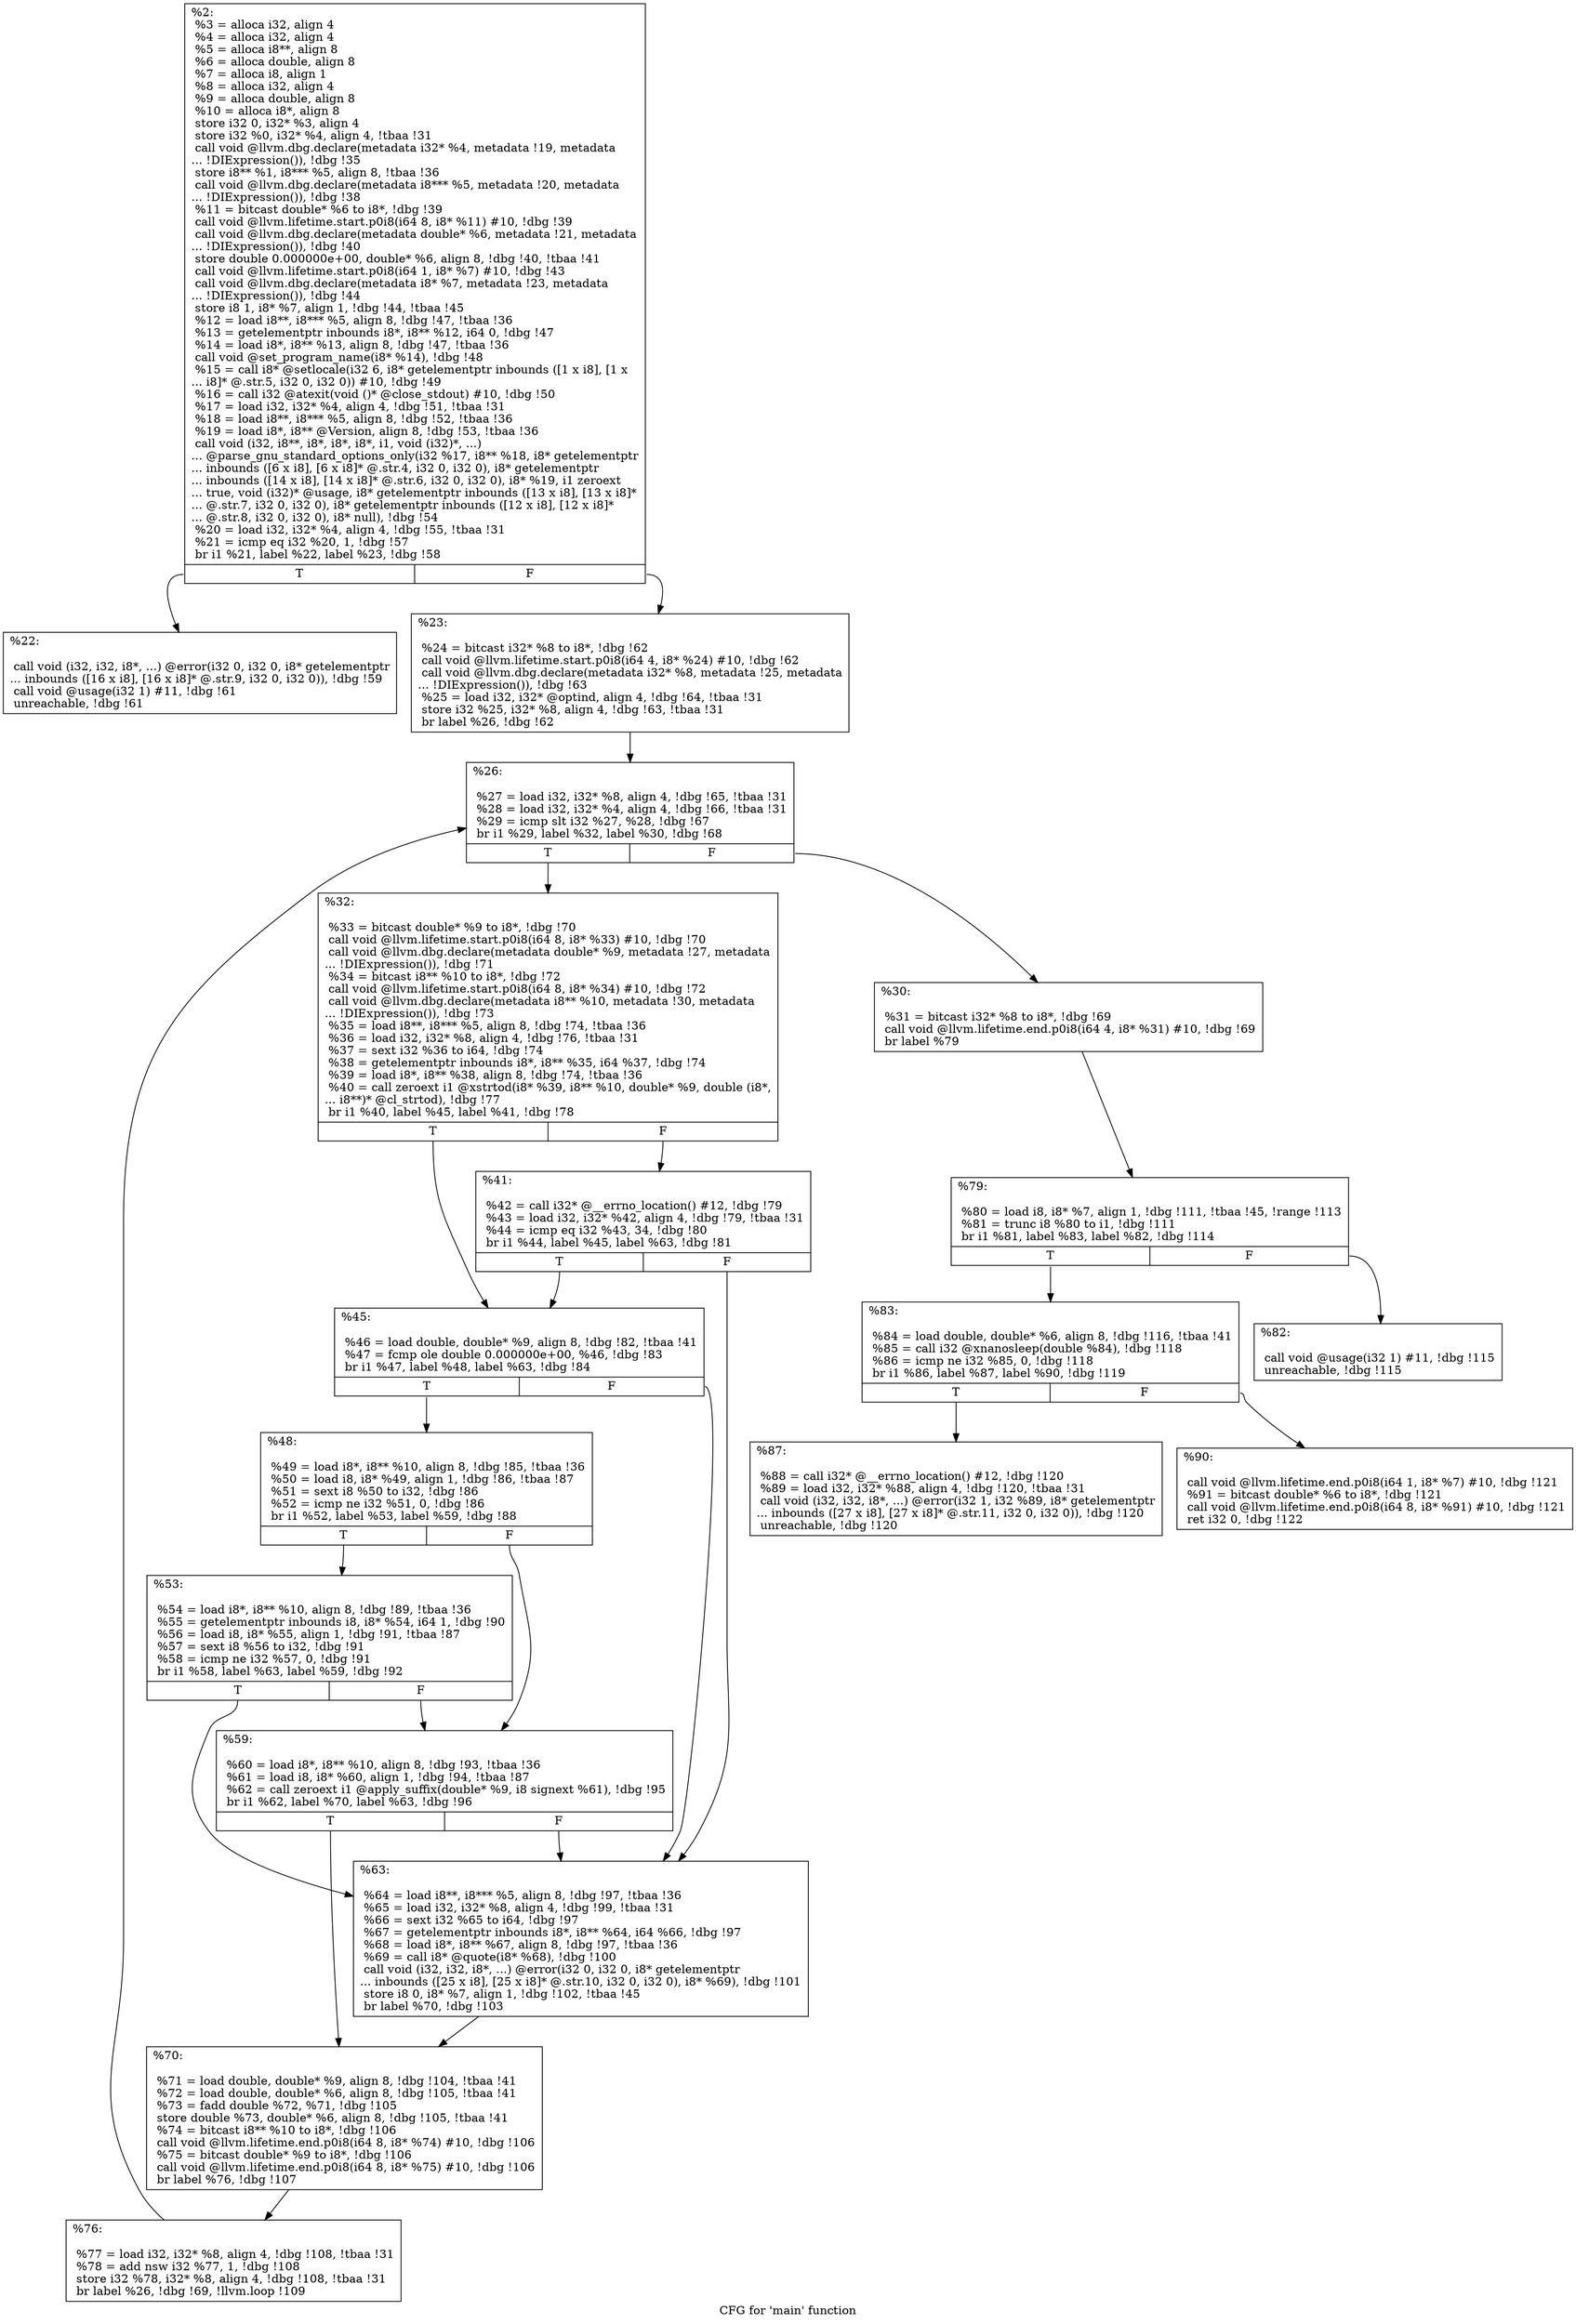 digraph "CFG for 'main' function" {
	label="CFG for 'main' function";

	Node0x1e3f8b0 [shape=record,label="{%2:\l  %3 = alloca i32, align 4\l  %4 = alloca i32, align 4\l  %5 = alloca i8**, align 8\l  %6 = alloca double, align 8\l  %7 = alloca i8, align 1\l  %8 = alloca i32, align 4\l  %9 = alloca double, align 8\l  %10 = alloca i8*, align 8\l  store i32 0, i32* %3, align 4\l  store i32 %0, i32* %4, align 4, !tbaa !31\l  call void @llvm.dbg.declare(metadata i32* %4, metadata !19, metadata\l... !DIExpression()), !dbg !35\l  store i8** %1, i8*** %5, align 8, !tbaa !36\l  call void @llvm.dbg.declare(metadata i8*** %5, metadata !20, metadata\l... !DIExpression()), !dbg !38\l  %11 = bitcast double* %6 to i8*, !dbg !39\l  call void @llvm.lifetime.start.p0i8(i64 8, i8* %11) #10, !dbg !39\l  call void @llvm.dbg.declare(metadata double* %6, metadata !21, metadata\l... !DIExpression()), !dbg !40\l  store double 0.000000e+00, double* %6, align 8, !dbg !40, !tbaa !41\l  call void @llvm.lifetime.start.p0i8(i64 1, i8* %7) #10, !dbg !43\l  call void @llvm.dbg.declare(metadata i8* %7, metadata !23, metadata\l... !DIExpression()), !dbg !44\l  store i8 1, i8* %7, align 1, !dbg !44, !tbaa !45\l  %12 = load i8**, i8*** %5, align 8, !dbg !47, !tbaa !36\l  %13 = getelementptr inbounds i8*, i8** %12, i64 0, !dbg !47\l  %14 = load i8*, i8** %13, align 8, !dbg !47, !tbaa !36\l  call void @set_program_name(i8* %14), !dbg !48\l  %15 = call i8* @setlocale(i32 6, i8* getelementptr inbounds ([1 x i8], [1 x\l... i8]* @.str.5, i32 0, i32 0)) #10, !dbg !49\l  %16 = call i32 @atexit(void ()* @close_stdout) #10, !dbg !50\l  %17 = load i32, i32* %4, align 4, !dbg !51, !tbaa !31\l  %18 = load i8**, i8*** %5, align 8, !dbg !52, !tbaa !36\l  %19 = load i8*, i8** @Version, align 8, !dbg !53, !tbaa !36\l  call void (i32, i8**, i8*, i8*, i8*, i1, void (i32)*, ...)\l... @parse_gnu_standard_options_only(i32 %17, i8** %18, i8* getelementptr\l... inbounds ([6 x i8], [6 x i8]* @.str.4, i32 0, i32 0), i8* getelementptr\l... inbounds ([14 x i8], [14 x i8]* @.str.6, i32 0, i32 0), i8* %19, i1 zeroext\l... true, void (i32)* @usage, i8* getelementptr inbounds ([13 x i8], [13 x i8]*\l... @.str.7, i32 0, i32 0), i8* getelementptr inbounds ([12 x i8], [12 x i8]*\l... @.str.8, i32 0, i32 0), i8* null), !dbg !54\l  %20 = load i32, i32* %4, align 4, !dbg !55, !tbaa !31\l  %21 = icmp eq i32 %20, 1, !dbg !57\l  br i1 %21, label %22, label %23, !dbg !58\l|{<s0>T|<s1>F}}"];
	Node0x1e3f8b0:s0 -> Node0x1e3f9a0;
	Node0x1e3f8b0:s1 -> Node0x1e3f9f0;
	Node0x1e3f9a0 [shape=record,label="{%22:\l\l  call void (i32, i32, i8*, ...) @error(i32 0, i32 0, i8* getelementptr\l... inbounds ([16 x i8], [16 x i8]* @.str.9, i32 0, i32 0)), !dbg !59\l  call void @usage(i32 1) #11, !dbg !61\l  unreachable, !dbg !61\l}"];
	Node0x1e3f9f0 [shape=record,label="{%23:\l\l  %24 = bitcast i32* %8 to i8*, !dbg !62\l  call void @llvm.lifetime.start.p0i8(i64 4, i8* %24) #10, !dbg !62\l  call void @llvm.dbg.declare(metadata i32* %8, metadata !25, metadata\l... !DIExpression()), !dbg !63\l  %25 = load i32, i32* @optind, align 4, !dbg !64, !tbaa !31\l  store i32 %25, i32* %8, align 4, !dbg !63, !tbaa !31\l  br label %26, !dbg !62\l}"];
	Node0x1e3f9f0 -> Node0x1e3fa40;
	Node0x1e3fa40 [shape=record,label="{%26:\l\l  %27 = load i32, i32* %8, align 4, !dbg !65, !tbaa !31\l  %28 = load i32, i32* %4, align 4, !dbg !66, !tbaa !31\l  %29 = icmp slt i32 %27, %28, !dbg !67\l  br i1 %29, label %32, label %30, !dbg !68\l|{<s0>T|<s1>F}}"];
	Node0x1e3fa40:s0 -> Node0x1e3fae0;
	Node0x1e3fa40:s1 -> Node0x1e3fa90;
	Node0x1e3fa90 [shape=record,label="{%30:\l\l  %31 = bitcast i32* %8 to i8*, !dbg !69\l  call void @llvm.lifetime.end.p0i8(i64 4, i8* %31) #10, !dbg !69\l  br label %79\l}"];
	Node0x1e3fa90 -> Node0x1e3fdb0;
	Node0x1e3fae0 [shape=record,label="{%32:\l\l  %33 = bitcast double* %9 to i8*, !dbg !70\l  call void @llvm.lifetime.start.p0i8(i64 8, i8* %33) #10, !dbg !70\l  call void @llvm.dbg.declare(metadata double* %9, metadata !27, metadata\l... !DIExpression()), !dbg !71\l  %34 = bitcast i8** %10 to i8*, !dbg !72\l  call void @llvm.lifetime.start.p0i8(i64 8, i8* %34) #10, !dbg !72\l  call void @llvm.dbg.declare(metadata i8** %10, metadata !30, metadata\l... !DIExpression()), !dbg !73\l  %35 = load i8**, i8*** %5, align 8, !dbg !74, !tbaa !36\l  %36 = load i32, i32* %8, align 4, !dbg !76, !tbaa !31\l  %37 = sext i32 %36 to i64, !dbg !74\l  %38 = getelementptr inbounds i8*, i8** %35, i64 %37, !dbg !74\l  %39 = load i8*, i8** %38, align 8, !dbg !74, !tbaa !36\l  %40 = call zeroext i1 @xstrtod(i8* %39, i8** %10, double* %9, double (i8*,\l... i8**)* @cl_strtod), !dbg !77\l  br i1 %40, label %45, label %41, !dbg !78\l|{<s0>T|<s1>F}}"];
	Node0x1e3fae0:s0 -> Node0x1e3fb80;
	Node0x1e3fae0:s1 -> Node0x1e3fb30;
	Node0x1e3fb30 [shape=record,label="{%41:\l\l  %42 = call i32* @__errno_location() #12, !dbg !79\l  %43 = load i32, i32* %42, align 4, !dbg !79, !tbaa !31\l  %44 = icmp eq i32 %43, 34, !dbg !80\l  br i1 %44, label %45, label %63, !dbg !81\l|{<s0>T|<s1>F}}"];
	Node0x1e3fb30:s0 -> Node0x1e3fb80;
	Node0x1e3fb30:s1 -> Node0x1e3fcc0;
	Node0x1e3fb80 [shape=record,label="{%45:\l\l  %46 = load double, double* %9, align 8, !dbg !82, !tbaa !41\l  %47 = fcmp ole double 0.000000e+00, %46, !dbg !83\l  br i1 %47, label %48, label %63, !dbg !84\l|{<s0>T|<s1>F}}"];
	Node0x1e3fb80:s0 -> Node0x1e3fbd0;
	Node0x1e3fb80:s1 -> Node0x1e3fcc0;
	Node0x1e3fbd0 [shape=record,label="{%48:\l\l  %49 = load i8*, i8** %10, align 8, !dbg !85, !tbaa !36\l  %50 = load i8, i8* %49, align 1, !dbg !86, !tbaa !87\l  %51 = sext i8 %50 to i32, !dbg !86\l  %52 = icmp ne i32 %51, 0, !dbg !86\l  br i1 %52, label %53, label %59, !dbg !88\l|{<s0>T|<s1>F}}"];
	Node0x1e3fbd0:s0 -> Node0x1e3fc20;
	Node0x1e3fbd0:s1 -> Node0x1e3fc70;
	Node0x1e3fc20 [shape=record,label="{%53:\l\l  %54 = load i8*, i8** %10, align 8, !dbg !89, !tbaa !36\l  %55 = getelementptr inbounds i8, i8* %54, i64 1, !dbg !90\l  %56 = load i8, i8* %55, align 1, !dbg !91, !tbaa !87\l  %57 = sext i8 %56 to i32, !dbg !91\l  %58 = icmp ne i32 %57, 0, !dbg !91\l  br i1 %58, label %63, label %59, !dbg !92\l|{<s0>T|<s1>F}}"];
	Node0x1e3fc20:s0 -> Node0x1e3fcc0;
	Node0x1e3fc20:s1 -> Node0x1e3fc70;
	Node0x1e3fc70 [shape=record,label="{%59:\l\l  %60 = load i8*, i8** %10, align 8, !dbg !93, !tbaa !36\l  %61 = load i8, i8* %60, align 1, !dbg !94, !tbaa !87\l  %62 = call zeroext i1 @apply_suffix(double* %9, i8 signext %61), !dbg !95\l  br i1 %62, label %70, label %63, !dbg !96\l|{<s0>T|<s1>F}}"];
	Node0x1e3fc70:s0 -> Node0x1e3fd10;
	Node0x1e3fc70:s1 -> Node0x1e3fcc0;
	Node0x1e3fcc0 [shape=record,label="{%63:\l\l  %64 = load i8**, i8*** %5, align 8, !dbg !97, !tbaa !36\l  %65 = load i32, i32* %8, align 4, !dbg !99, !tbaa !31\l  %66 = sext i32 %65 to i64, !dbg !97\l  %67 = getelementptr inbounds i8*, i8** %64, i64 %66, !dbg !97\l  %68 = load i8*, i8** %67, align 8, !dbg !97, !tbaa !36\l  %69 = call i8* @quote(i8* %68), !dbg !100\l  call void (i32, i32, i8*, ...) @error(i32 0, i32 0, i8* getelementptr\l... inbounds ([25 x i8], [25 x i8]* @.str.10, i32 0, i32 0), i8* %69), !dbg !101\l  store i8 0, i8* %7, align 1, !dbg !102, !tbaa !45\l  br label %70, !dbg !103\l}"];
	Node0x1e3fcc0 -> Node0x1e3fd10;
	Node0x1e3fd10 [shape=record,label="{%70:\l\l  %71 = load double, double* %9, align 8, !dbg !104, !tbaa !41\l  %72 = load double, double* %6, align 8, !dbg !105, !tbaa !41\l  %73 = fadd double %72, %71, !dbg !105\l  store double %73, double* %6, align 8, !dbg !105, !tbaa !41\l  %74 = bitcast i8** %10 to i8*, !dbg !106\l  call void @llvm.lifetime.end.p0i8(i64 8, i8* %74) #10, !dbg !106\l  %75 = bitcast double* %9 to i8*, !dbg !106\l  call void @llvm.lifetime.end.p0i8(i64 8, i8* %75) #10, !dbg !106\l  br label %76, !dbg !107\l}"];
	Node0x1e3fd10 -> Node0x1e3fd60;
	Node0x1e3fd60 [shape=record,label="{%76:\l\l  %77 = load i32, i32* %8, align 4, !dbg !108, !tbaa !31\l  %78 = add nsw i32 %77, 1, !dbg !108\l  store i32 %78, i32* %8, align 4, !dbg !108, !tbaa !31\l  br label %26, !dbg !69, !llvm.loop !109\l}"];
	Node0x1e3fd60 -> Node0x1e3fa40;
	Node0x1e3fdb0 [shape=record,label="{%79:\l\l  %80 = load i8, i8* %7, align 1, !dbg !111, !tbaa !45, !range !113\l  %81 = trunc i8 %80 to i1, !dbg !111\l  br i1 %81, label %83, label %82, !dbg !114\l|{<s0>T|<s1>F}}"];
	Node0x1e3fdb0:s0 -> Node0x1e3fe50;
	Node0x1e3fdb0:s1 -> Node0x1e3fe00;
	Node0x1e3fe00 [shape=record,label="{%82:\l\l  call void @usage(i32 1) #11, !dbg !115\l  unreachable, !dbg !115\l}"];
	Node0x1e3fe50 [shape=record,label="{%83:\l\l  %84 = load double, double* %6, align 8, !dbg !116, !tbaa !41\l  %85 = call i32 @xnanosleep(double %84), !dbg !118\l  %86 = icmp ne i32 %85, 0, !dbg !118\l  br i1 %86, label %87, label %90, !dbg !119\l|{<s0>T|<s1>F}}"];
	Node0x1e3fe50:s0 -> Node0x1e3fea0;
	Node0x1e3fe50:s1 -> Node0x1e3fef0;
	Node0x1e3fea0 [shape=record,label="{%87:\l\l  %88 = call i32* @__errno_location() #12, !dbg !120\l  %89 = load i32, i32* %88, align 4, !dbg !120, !tbaa !31\l  call void (i32, i32, i8*, ...) @error(i32 1, i32 %89, i8* getelementptr\l... inbounds ([27 x i8], [27 x i8]* @.str.11, i32 0, i32 0)), !dbg !120\l  unreachable, !dbg !120\l}"];
	Node0x1e3fef0 [shape=record,label="{%90:\l\l  call void @llvm.lifetime.end.p0i8(i64 1, i8* %7) #10, !dbg !121\l  %91 = bitcast double* %6 to i8*, !dbg !121\l  call void @llvm.lifetime.end.p0i8(i64 8, i8* %91) #10, !dbg !121\l  ret i32 0, !dbg !122\l}"];
}
